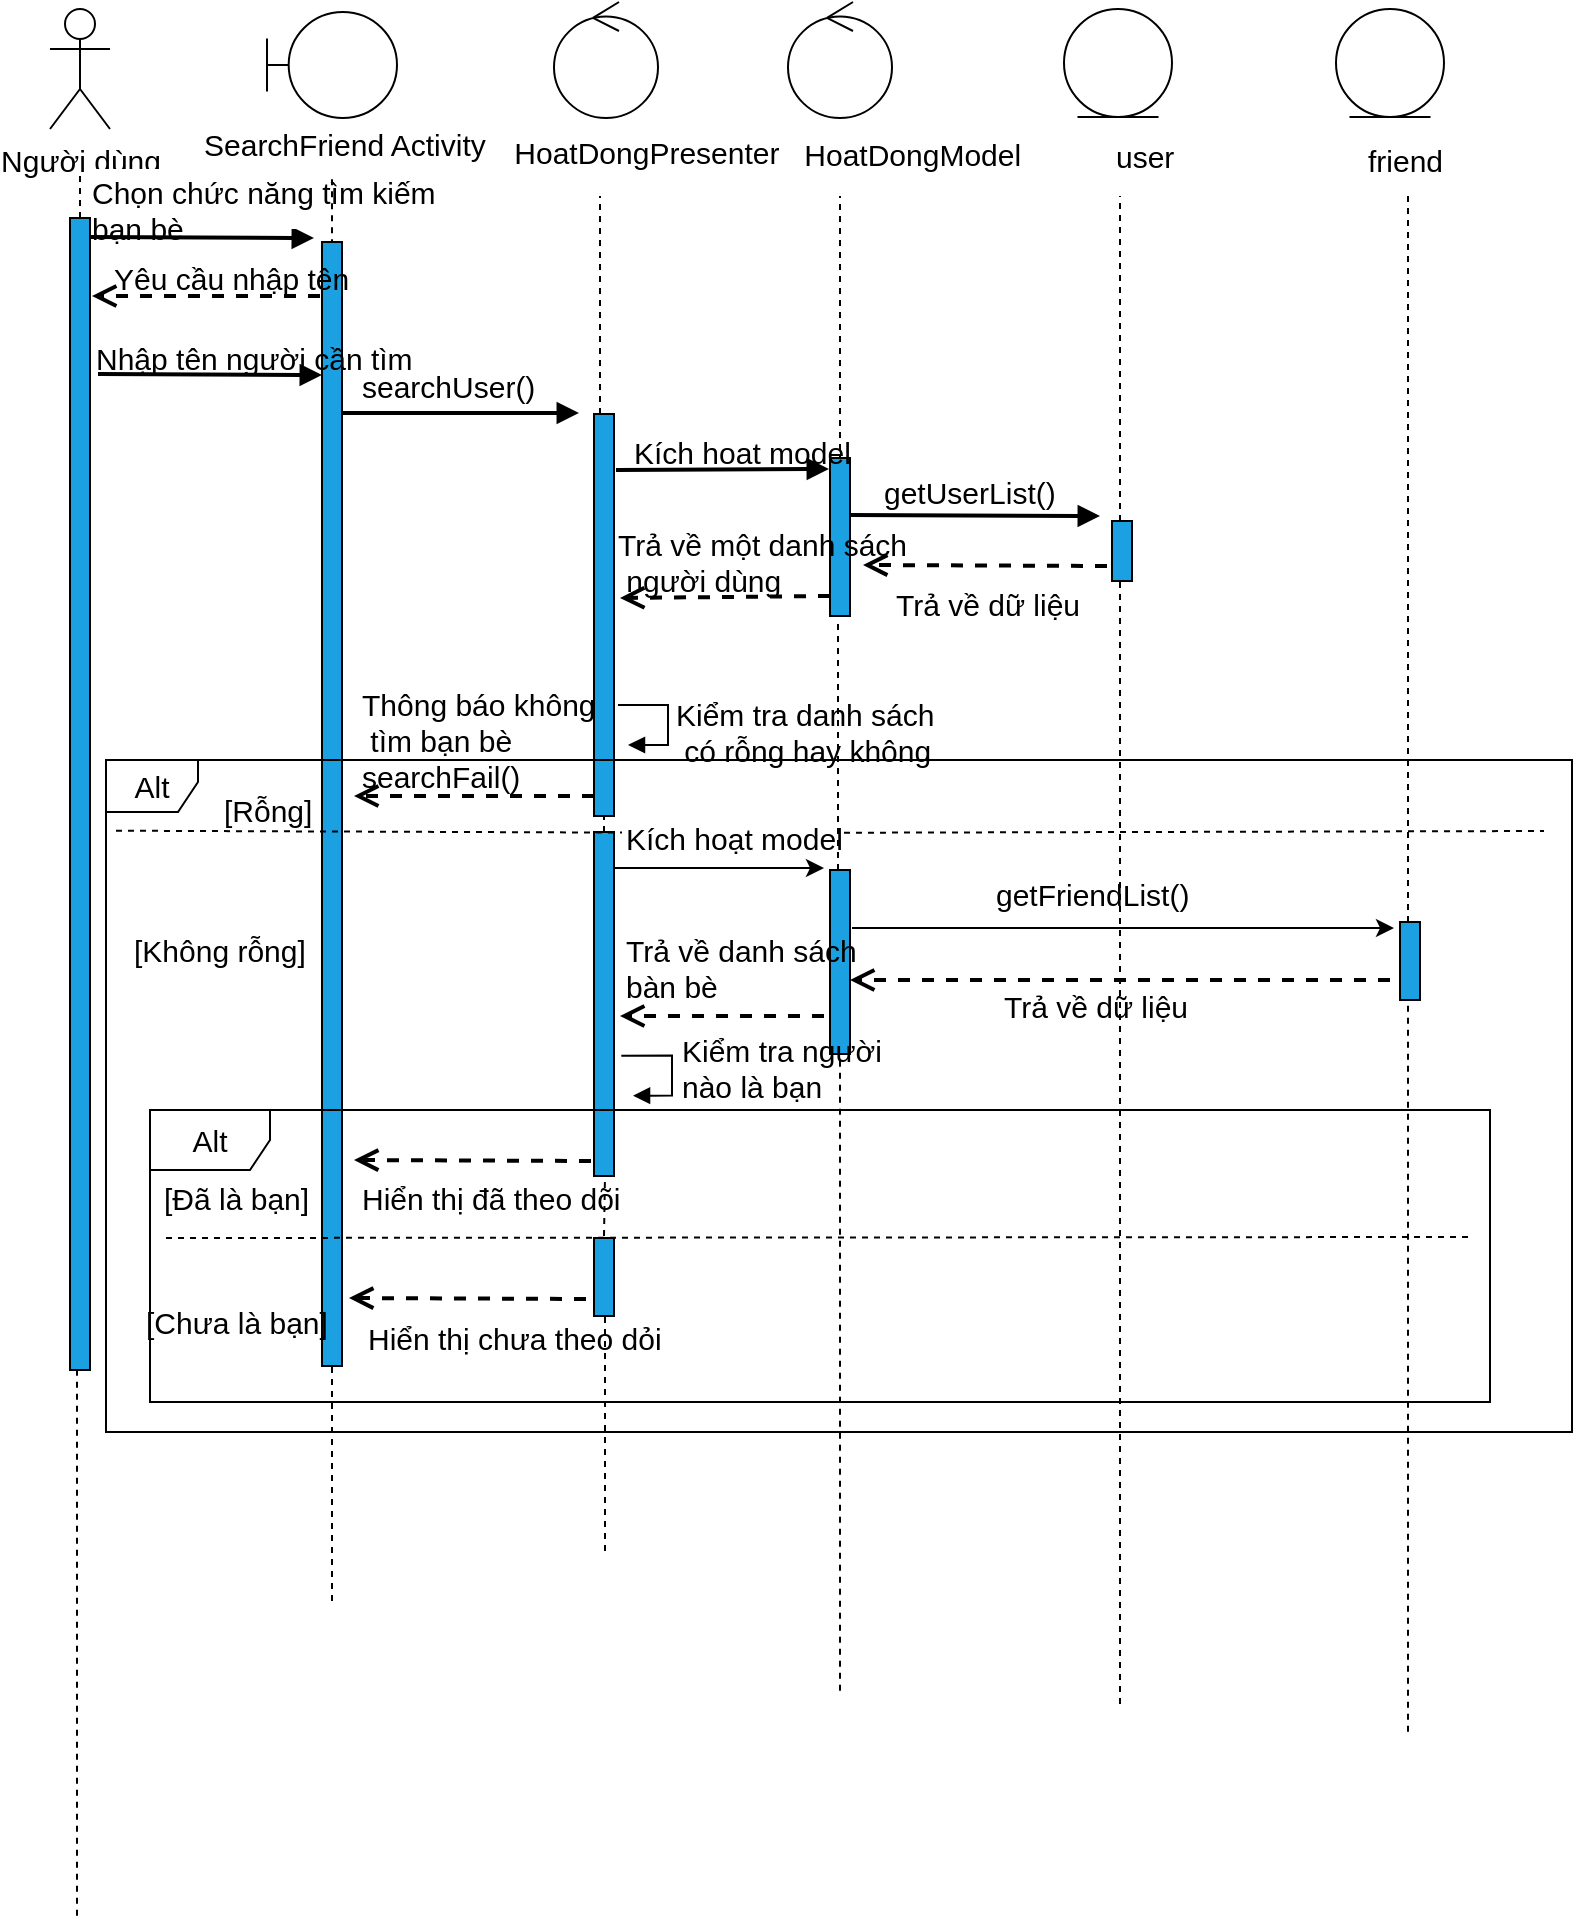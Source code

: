<mxfile version="10.7.5" type="device"><diagram id="r09ktSwVPe691GNF-ul3" name="Page-1"><mxGraphModel dx="1520" dy="751" grid="0" gridSize="10" guides="1" tooltips="1" connect="1" arrows="1" fold="1" page="0" pageScale="1" pageWidth="850" pageHeight="1100" math="0" shadow="0"><root><mxCell id="0"/><mxCell id="1" parent="0"/><mxCell id="7EmOdUinisd6qdDos4VN-1" value="Người dùng" style="shape=umlActor;verticalLabelPosition=bottom;labelBackgroundColor=#ffffff;verticalAlign=top;html=1;outlineConnect=0;fontSize=15;" parent="1" vertex="1"><mxGeometry x="125" y="46.5" width="30" height="60" as="geometry"/></mxCell><mxCell id="7EmOdUinisd6qdDos4VN-2" value="" style="ellipse;shape=umlControl;whiteSpace=wrap;html=1;strokeColor=#000000;fontSize=15;" parent="1" vertex="1"><mxGeometry x="377" y="43" width="52" height="58" as="geometry"/></mxCell><mxCell id="7EmOdUinisd6qdDos4VN-3" value="&amp;nbsp;HoatDongPresenter" style="text;html=1;resizable=0;points=[];autosize=1;align=left;verticalAlign=top;spacingTop=-4;fontSize=15;" parent="1" vertex="1"><mxGeometry x="351" y="106.5" width="120" height="20" as="geometry"/></mxCell><mxCell id="7EmOdUinisd6qdDos4VN-4" value="" style="shape=umlBoundary;whiteSpace=wrap;html=1;strokeColor=#000000;fontSize=15;" parent="1" vertex="1"><mxGeometry x="233.5" y="48" width="65" height="53" as="geometry"/></mxCell><mxCell id="7EmOdUinisd6qdDos4VN-5" value="SearchFriend Activity" style="text;html=1;resizable=0;points=[];autosize=1;align=left;verticalAlign=top;spacingTop=-4;fontSize=15;" parent="1" vertex="1"><mxGeometry x="199.5" y="103" width="142" height="17" as="geometry"/></mxCell><mxCell id="7EmOdUinisd6qdDos4VN-6" value="" style="ellipse;shape=umlEntity;whiteSpace=wrap;html=1;strokeColor=#000000;fontSize=15;" parent="1" vertex="1"><mxGeometry x="632" y="46.5" width="54" height="54" as="geometry"/></mxCell><mxCell id="7EmOdUinisd6qdDos4VN-7" value="&amp;nbsp;HoatDongModel" style="text;html=1;resizable=0;points=[];autosize=1;align=left;verticalAlign=top;spacingTop=-4;fontSize=15;" parent="1" vertex="1"><mxGeometry x="496" y="107.5" width="110" height="20" as="geometry"/></mxCell><mxCell id="7EmOdUinisd6qdDos4VN-8" value="" style="endArrow=block;endFill=1;endSize=6;html=1;strokeWidth=2;fontSize=15;" parent="1" edge="1"><mxGeometry width="100" relative="1" as="geometry"><mxPoint x="145" y="160.5" as="sourcePoint"/><mxPoint x="257" y="161" as="targetPoint"/></mxGeometry></mxCell><mxCell id="7EmOdUinisd6qdDos4VN-9" value="" style="ellipse;shape=umlControl;whiteSpace=wrap;html=1;strokeColor=#000000;fontSize=15;" parent="1" vertex="1"><mxGeometry x="494" y="43" width="52" height="58" as="geometry"/></mxCell><mxCell id="7EmOdUinisd6qdDos4VN-10" value="user" style="text;html=1;resizable=0;points=[];autosize=1;align=left;verticalAlign=top;spacingTop=-4;fontSize=15;" parent="1" vertex="1"><mxGeometry x="656" y="109" width="40" height="20" as="geometry"/></mxCell><mxCell id="7EmOdUinisd6qdDos4VN-11" value="" style="endArrow=block;endFill=1;endSize=6;html=1;strokeWidth=2;fontSize=15;" parent="1" edge="1"><mxGeometry width="100" relative="1" as="geometry"><mxPoint x="270.5" y="248.5" as="sourcePoint"/><mxPoint x="389.5" y="248.5" as="targetPoint"/></mxGeometry></mxCell><mxCell id="7EmOdUinisd6qdDos4VN-12" value="Chọn chức năng tìm kiếm&lt;br style=&quot;font-size: 15px;&quot;&gt;bạn bè&lt;br style=&quot;font-size: 15px;&quot;&gt;" style="text;html=1;resizable=0;points=[];autosize=1;align=left;verticalAlign=top;spacingTop=-4;fillColor=#ffffff;fontSize=15;" parent="1" vertex="1"><mxGeometry x="143.5" y="126.5" width="150" height="30" as="geometry"/></mxCell><mxCell id="7EmOdUinisd6qdDos4VN-13" value="searchUser()" style="text;html=1;resizable=0;points=[];autosize=1;align=left;verticalAlign=top;spacingTop=-4;fontSize=15;" parent="1" vertex="1"><mxGeometry x="278.5" y="223.5" width="80" height="20" as="geometry"/></mxCell><mxCell id="7EmOdUinisd6qdDos4VN-14" value="" style="endArrow=block;endFill=1;endSize=6;html=1;strokeWidth=2;fontSize=15;" parent="1" edge="1"><mxGeometry width="100" relative="1" as="geometry"><mxPoint x="525" y="299.5" as="sourcePoint"/><mxPoint x="650" y="300" as="targetPoint"/></mxGeometry></mxCell><mxCell id="7EmOdUinisd6qdDos4VN-15" value="" style="endArrow=none;dashed=1;html=1;strokeWidth=1;fontSize=15;" parent="1" source="7EmOdUinisd6qdDos4VN-16" edge="1"><mxGeometry width="50" height="50" relative="1" as="geometry"><mxPoint x="140" y="520" as="sourcePoint"/><mxPoint x="140" y="130" as="targetPoint"/></mxGeometry></mxCell><mxCell id="7EmOdUinisd6qdDos4VN-16" value="" style="html=1;points=[];perimeter=orthogonalPerimeter;fillColor=#1ba1e2;strokeColor=#000000;fontColor=#ffffff;fontSize=15;" parent="1" vertex="1"><mxGeometry x="135" y="151" width="10" height="576" as="geometry"/></mxCell><mxCell id="7EmOdUinisd6qdDos4VN-18" value="" style="endArrow=none;dashed=1;html=1;strokeWidth=1;exitX=0.5;exitY=0.003;exitDx=0;exitDy=0;exitPerimeter=0;fontSize=15;" parent="1" source="7EmOdUinisd6qdDos4VN-19" edge="1"><mxGeometry width="50" height="50" relative="1" as="geometry"><mxPoint x="266" y="520" as="sourcePoint"/><mxPoint x="266" y="131" as="targetPoint"/></mxGeometry></mxCell><mxCell id="7EmOdUinisd6qdDos4VN-19" value="" style="html=1;points=[];perimeter=orthogonalPerimeter;fillColor=#1ba1e2;strokeColor=#000000;fontColor=#ffffff;fontSize=15;" parent="1" vertex="1"><mxGeometry x="261" y="163" width="10" height="562" as="geometry"/></mxCell><mxCell id="7EmOdUinisd6qdDos4VN-21" value="" style="endArrow=none;dashed=1;html=1;strokeWidth=1;fontSize=15;" parent="1" source="7EmOdUinisd6qdDos4VN-22" edge="1"><mxGeometry width="50" height="50" relative="1" as="geometry"><mxPoint x="400" y="520" as="sourcePoint"/><mxPoint x="400" y="140" as="targetPoint"/></mxGeometry></mxCell><mxCell id="7EmOdUinisd6qdDos4VN-22" value="" style="html=1;points=[];perimeter=orthogonalPerimeter;fillColor=#1ba1e2;strokeColor=#000000;fontColor=#ffffff;fontSize=15;" parent="1" vertex="1"><mxGeometry x="397" y="249" width="10" height="201" as="geometry"/></mxCell><mxCell id="7EmOdUinisd6qdDos4VN-23" value="" style="endArrow=none;dashed=1;html=1;strokeWidth=1;fontSize=15;" parent="1" source="7EmOdUinisd6qdDos4VN-53" target="7EmOdUinisd6qdDos4VN-22" edge="1"><mxGeometry width="50" height="50" relative="1" as="geometry"><mxPoint x="400" y="574" as="sourcePoint"/><mxPoint x="400" y="140" as="targetPoint"/></mxGeometry></mxCell><mxCell id="7EmOdUinisd6qdDos4VN-24" value="" style="endArrow=none;dashed=1;html=1;strokeWidth=1;exitX=1.05;exitY=1.125;exitDx=0;exitDy=0;exitPerimeter=0;fontSize=15;" parent="1" source="7EmOdUinisd6qdDos4VN-38" edge="1"><mxGeometry width="50" height="50" relative="1" as="geometry"><mxPoint x="520" y="214" as="sourcePoint"/><mxPoint x="520" y="140" as="targetPoint"/></mxGeometry></mxCell><mxCell id="7EmOdUinisd6qdDos4VN-25" value="" style="endArrow=none;dashed=1;html=1;strokeWidth=1;fontSize=15;" parent="1" source="7EmOdUinisd6qdDos4VN-34" edge="1"><mxGeometry width="50" height="50" relative="1" as="geometry"><mxPoint x="660" y="450" as="sourcePoint"/><mxPoint x="660" y="140" as="targetPoint"/></mxGeometry></mxCell><mxCell id="7EmOdUinisd6qdDos4VN-26" value="" style="html=1;verticalAlign=bottom;endArrow=open;dashed=1;endSize=8;strokeWidth=2;fontSize=15;" parent="1" edge="1"><mxGeometry relative="1" as="geometry"><mxPoint x="653.5" y="325" as="sourcePoint"/><mxPoint x="531.5" y="324.5" as="targetPoint"/></mxGeometry></mxCell><mxCell id="7EmOdUinisd6qdDos4VN-27" value="" style="html=1;verticalAlign=bottom;endArrow=open;dashed=1;endSize=8;strokeWidth=2;fontSize=15;" parent="1" edge="1"><mxGeometry relative="1" as="geometry"><mxPoint x="515" y="340" as="sourcePoint"/><mxPoint x="410" y="341" as="targetPoint"/></mxGeometry></mxCell><mxCell id="7EmOdUinisd6qdDos4VN-28" value="getUserList()" style="text;html=1;resizable=0;points=[];autosize=1;align=left;verticalAlign=top;spacingTop=-4;fontSize=15;" parent="1" vertex="1"><mxGeometry x="540" y="276.5" width="80" height="20" as="geometry"/></mxCell><mxCell id="7EmOdUinisd6qdDos4VN-29" value="Trả về dữ liệu" style="text;html=1;resizable=0;points=[];autosize=1;align=left;verticalAlign=top;spacingTop=-4;fontSize=15;" parent="1" vertex="1"><mxGeometry x="546" y="332.5" width="90" height="20" as="geometry"/></mxCell><mxCell id="7EmOdUinisd6qdDos4VN-30" value="" style="html=1;verticalAlign=bottom;endArrow=open;dashed=1;endSize=8;strokeWidth=2;fontSize=15;" parent="1" edge="1"><mxGeometry relative="1" as="geometry"><mxPoint x="397" y="440" as="sourcePoint"/><mxPoint x="277" y="440" as="targetPoint"/></mxGeometry></mxCell><mxCell id="7EmOdUinisd6qdDos4VN-31" value="" style="endArrow=block;endFill=1;endSize=6;html=1;strokeWidth=2;fontSize=15;" parent="1" edge="1"><mxGeometry width="100" relative="1" as="geometry"><mxPoint x="408" y="277" as="sourcePoint"/><mxPoint x="514.5" y="276.5" as="targetPoint"/></mxGeometry></mxCell><mxCell id="7EmOdUinisd6qdDos4VN-32" value="" style="html=1;points=[];perimeter=orthogonalPerimeter;fillColor=#1ba1e2;strokeColor=#000000;fontColor=#ffffff;fontSize=15;" parent="1" vertex="1"><mxGeometry x="515" y="271" width="10" height="79" as="geometry"/></mxCell><mxCell id="7EmOdUinisd6qdDos4VN-34" value="" style="html=1;points=[];perimeter=orthogonalPerimeter;fillColor=#1ba1e2;strokeColor=#000000;fontColor=#ffffff;fontSize=15;" parent="1" vertex="1"><mxGeometry x="656" y="302.5" width="10" height="30" as="geometry"/></mxCell><mxCell id="7EmOdUinisd6qdDos4VN-35" value="" style="endArrow=none;dashed=1;html=1;strokeWidth=1;fontSize=15;" parent="1" target="7EmOdUinisd6qdDos4VN-34" edge="1"><mxGeometry width="50" height="50" relative="1" as="geometry"><mxPoint x="660" y="894" as="sourcePoint"/><mxPoint x="660" y="140" as="targetPoint"/></mxGeometry></mxCell><mxCell id="7EmOdUinisd6qdDos4VN-36" value="Trả về một danh sách&lt;br style=&quot;font-size: 15px;&quot;&gt;&amp;nbsp;người dùng" style="text;html=1;resizable=0;points=[];autosize=1;align=left;verticalAlign=top;spacingTop=-4;fillColor=none;fontSize=15;" parent="1" vertex="1"><mxGeometry x="407" y="302.5" width="130" height="30" as="geometry"/></mxCell><mxCell id="7EmOdUinisd6qdDos4VN-38" value="Kích hoat model" style="text;html=1;resizable=0;points=[];autosize=1;align=left;verticalAlign=top;spacingTop=-4;fontSize=15;" parent="1" vertex="1"><mxGeometry x="415" y="256.5" width="100" height="20" as="geometry"/></mxCell><mxCell id="7EmOdUinisd6qdDos4VN-39" value="" style="html=1;verticalAlign=bottom;endArrow=open;dashed=1;endSize=8;strokeWidth=2;fontSize=15;" parent="1" edge="1"><mxGeometry relative="1" as="geometry"><mxPoint x="260" y="190" as="sourcePoint"/><mxPoint x="146" y="190" as="targetPoint"/></mxGeometry></mxCell><mxCell id="7EmOdUinisd6qdDos4VN-40" value="Yêu cầu nhập tên" style="text;html=1;resizable=0;points=[];autosize=1;align=left;verticalAlign=top;spacingTop=-4;fontSize=15;" parent="1" vertex="1"><mxGeometry x="155" y="170" width="110" height="20" as="geometry"/></mxCell><mxCell id="7EmOdUinisd6qdDos4VN-41" value="" style="endArrow=block;endFill=1;endSize=6;html=1;strokeWidth=2;fontSize=15;" parent="1" edge="1"><mxGeometry width="100" relative="1" as="geometry"><mxPoint x="149" y="229" as="sourcePoint"/><mxPoint x="261" y="229.5" as="targetPoint"/></mxGeometry></mxCell><mxCell id="7EmOdUinisd6qdDos4VN-42" value="Nhập tên người cần tìm" style="text;html=1;resizable=0;points=[];autosize=1;align=left;verticalAlign=top;spacingTop=-4;fontSize=15;" parent="1" vertex="1"><mxGeometry x="146" y="209.5" width="140" height="20" as="geometry"/></mxCell><mxCell id="7EmOdUinisd6qdDos4VN-47" value="Kiểm tra danh sách&lt;br style=&quot;font-size: 15px;&quot;&gt;&amp;nbsp;có rỗng hay không" style="text;html=1;resizable=0;points=[];autosize=1;align=left;verticalAlign=top;spacingTop=-4;fillColor=#ffffff;fontSize=15;" parent="1" vertex="1"><mxGeometry x="436" y="387.5" width="120" height="30" as="geometry"/></mxCell><mxCell id="7EmOdUinisd6qdDos4VN-52" value="Thông báo không&lt;br style=&quot;font-size: 15px;&quot;&gt;&amp;nbsp;tìm bạn bè&lt;br style=&quot;font-size: 15px;&quot;&gt;searchFail()&lt;br style=&quot;font-size: 15px;&quot;&gt;" style="text;html=1;resizable=0;points=[];autosize=1;align=left;verticalAlign=top;spacingTop=-4;fontSize=15;" parent="1" vertex="1"><mxGeometry x="279" y="382.5" width="110" height="40" as="geometry"/></mxCell><mxCell id="7EmOdUinisd6qdDos4VN-53" value="" style="html=1;points=[];perimeter=orthogonalPerimeter;fillColor=#1ba1e2;strokeColor=#000000;fontColor=#ffffff;fontSize=15;" parent="1" vertex="1"><mxGeometry x="397" y="458" width="10" height="172" as="geometry"/></mxCell><mxCell id="TvRbEgBUc4oldI8cnl12-3" value="" style="edgeStyle=orthogonalEdgeStyle;html=1;align=left;spacingLeft=2;endArrow=block;rounded=0;entryX=1;entryY=0;strokeWidth=1;fontSize=15;" parent="1" edge="1"><mxGeometry relative="1" as="geometry"><mxPoint x="409" y="394.5" as="sourcePoint"/><Array as="points"><mxPoint x="434" y="394.5"/></Array><mxPoint x="414" y="414.5" as="targetPoint"/></mxGeometry></mxCell><mxCell id="TvRbEgBUc4oldI8cnl12-12" value="" style="endArrow=none;dashed=1;html=1;fontSize=15;" parent="1" edge="1"><mxGeometry width="50" height="50" relative="1" as="geometry"><mxPoint x="159.5" y="457.5" as="sourcePoint"/><mxPoint x="159.231" y="458" as="targetPoint"/></mxGeometry></mxCell><mxCell id="TvRbEgBUc4oldI8cnl12-21" value="" style="endArrow=none;dashed=1;html=1;strokeWidth=1;fontSize=15;" parent="1" edge="1" source="S6A8oVRPb4ThlTivleTW-10"><mxGeometry width="50" height="50" relative="1" as="geometry"><mxPoint x="519" y="664" as="sourcePoint"/><mxPoint x="519" y="352.5" as="targetPoint"/></mxGeometry></mxCell><mxCell id="TvRbEgBUc4oldI8cnl12-22" value="" style="endArrow=none;dashed=1;html=1;strokeWidth=1;fontSize=15;" parent="1" edge="1"><mxGeometry width="50" height="50" relative="1" as="geometry"><mxPoint x="138.5" y="999.929" as="sourcePoint"/><mxPoint x="138.5" y="725" as="targetPoint"/><Array as="points"><mxPoint x="138.5" y="788"/></Array></mxGeometry></mxCell><mxCell id="S6A8oVRPb4ThlTivleTW-1" value="" style="ellipse;shape=umlEntity;whiteSpace=wrap;html=1;strokeColor=#000000;fontSize=15;" vertex="1" parent="1"><mxGeometry x="768" y="46.5" width="54" height="54" as="geometry"/></mxCell><mxCell id="S6A8oVRPb4ThlTivleTW-2" value="friend" style="text;html=1;resizable=0;points=[];autosize=1;align=left;verticalAlign=top;spacingTop=-4;fontSize=15;" vertex="1" parent="1"><mxGeometry x="782" y="110.5" width="45" height="17" as="geometry"/></mxCell><mxCell id="S6A8oVRPb4ThlTivleTW-3" value="" style="endArrow=none;dashed=1;html=1;strokeWidth=1;fontSize=15;" edge="1" parent="1" source="S6A8oVRPb4ThlTivleTW-5"><mxGeometry width="50" height="50" relative="1" as="geometry"><mxPoint x="803.5" y="678.5" as="sourcePoint"/><mxPoint x="804.0" y="137.5" as="targetPoint"/></mxGeometry></mxCell><mxCell id="S6A8oVRPb4ThlTivleTW-4" value="" style="endArrow=classic;html=1;fontSize=15;" edge="1" parent="1" source="7EmOdUinisd6qdDos4VN-53"><mxGeometry width="50" height="50" relative="1" as="geometry"><mxPoint x="599" y="526" as="sourcePoint"/><mxPoint x="512" y="476" as="targetPoint"/></mxGeometry></mxCell><mxCell id="S6A8oVRPb4ThlTivleTW-5" value="" style="html=1;points=[];perimeter=orthogonalPerimeter;fillColor=#1ba1e2;strokeColor=#000000;fontColor=#ffffff;fontSize=15;" vertex="1" parent="1"><mxGeometry x="800" y="503" width="10" height="39" as="geometry"/></mxCell><mxCell id="S6A8oVRPb4ThlTivleTW-6" value="" style="endArrow=none;dashed=1;html=1;strokeWidth=1;fontSize=15;" edge="1" parent="1" target="S6A8oVRPb4ThlTivleTW-5"><mxGeometry width="50" height="50" relative="1" as="geometry"><mxPoint x="804" y="907.857" as="sourcePoint"/><mxPoint x="804.0" y="137.5" as="targetPoint"/></mxGeometry></mxCell><mxCell id="S6A8oVRPb4ThlTivleTW-10" value="" style="html=1;points=[];perimeter=orthogonalPerimeter;fillColor=#1ba1e2;strokeColor=#000000;fontColor=#ffffff;fontSize=15;" vertex="1" parent="1"><mxGeometry x="515" y="477" width="10" height="92" as="geometry"/></mxCell><mxCell id="S6A8oVRPb4ThlTivleTW-12" value="" style="endArrow=classic;html=1;fontSize=15;" edge="1" parent="1"><mxGeometry width="50" height="50" relative="1" as="geometry"><mxPoint x="526" y="506" as="sourcePoint"/><mxPoint x="797" y="506" as="targetPoint"/></mxGeometry></mxCell><mxCell id="S6A8oVRPb4ThlTivleTW-15" value="" style="html=1;verticalAlign=bottom;endArrow=open;dashed=1;endSize=8;strokeWidth=2;fontSize=15;" edge="1" parent="1" target="S6A8oVRPb4ThlTivleTW-10"><mxGeometry relative="1" as="geometry"><mxPoint x="795" y="532" as="sourcePoint"/><mxPoint x="675" y="532" as="targetPoint"/></mxGeometry></mxCell><mxCell id="S6A8oVRPb4ThlTivleTW-16" value="" style="html=1;verticalAlign=bottom;endArrow=open;dashed=1;endSize=8;strokeWidth=2;fontSize=15;" edge="1" parent="1"><mxGeometry relative="1" as="geometry"><mxPoint x="512" y="550" as="sourcePoint"/><mxPoint x="410" y="550" as="targetPoint"/></mxGeometry></mxCell><mxCell id="S6A8oVRPb4ThlTivleTW-17" value="" style="edgeStyle=orthogonalEdgeStyle;html=1;align=left;spacingLeft=2;endArrow=block;rounded=0;entryX=1;entryY=0;strokeWidth=1;fontSize=15;" edge="1" parent="1"><mxGeometry relative="1" as="geometry"><mxPoint x="410.647" y="569.824" as="sourcePoint"/><Array as="points"><mxPoint x="436" y="569.5"/></Array><mxPoint x="416.529" y="589.824" as="targetPoint"/></mxGeometry></mxCell><mxCell id="S6A8oVRPb4ThlTivleTW-18" value="" style="html=1;verticalAlign=bottom;endArrow=open;dashed=1;endSize=8;strokeWidth=2;fontSize=15;" edge="1" parent="1"><mxGeometry relative="1" as="geometry"><mxPoint x="395.5" y="622.5" as="sourcePoint"/><mxPoint x="277" y="622" as="targetPoint"/></mxGeometry></mxCell><mxCell id="S6A8oVRPb4ThlTivleTW-19" value="" style="html=1;points=[];perimeter=orthogonalPerimeter;fillColor=#1ba1e2;strokeColor=#000000;fontColor=#ffffff;fontSize=15;" vertex="1" parent="1"><mxGeometry x="397" y="661" width="10" height="39" as="geometry"/></mxCell><mxCell id="S6A8oVRPb4ThlTivleTW-20" value="" style="html=1;verticalAlign=bottom;endArrow=open;dashed=1;endSize=8;strokeWidth=2;fontSize=15;" edge="1" parent="1"><mxGeometry relative="1" as="geometry"><mxPoint x="393" y="691.5" as="sourcePoint"/><mxPoint x="274.5" y="691" as="targetPoint"/></mxGeometry></mxCell><mxCell id="S6A8oVRPb4ThlTivleTW-21" value="" style="endArrow=none;dashed=1;html=1;strokeWidth=1;fontSize=15;" edge="1" parent="1"><mxGeometry width="50" height="50" relative="1" as="geometry"><mxPoint x="266" y="842.5" as="sourcePoint"/><mxPoint x="266" y="725" as="targetPoint"/><Array as="points"><mxPoint x="266" y="788"/></Array></mxGeometry></mxCell><mxCell id="S6A8oVRPb4ThlTivleTW-22" value="" style="endArrow=none;dashed=1;html=1;strokeWidth=1;fontSize=15;" edge="1" parent="1"><mxGeometry width="50" height="50" relative="1" as="geometry"><mxPoint x="402.5" y="817.5" as="sourcePoint"/><mxPoint x="402.5" y="700" as="targetPoint"/><Array as="points"><mxPoint x="402.5" y="763"/></Array></mxGeometry></mxCell><mxCell id="S6A8oVRPb4ThlTivleTW-23" value="" style="endArrow=none;dashed=1;html=1;strokeWidth=1;fontSize=15;" edge="1" parent="1"><mxGeometry width="50" height="50" relative="1" as="geometry"><mxPoint x="520" y="887.353" as="sourcePoint"/><mxPoint x="520" y="571.5" as="targetPoint"/><Array as="points"><mxPoint x="520" y="634.5"/></Array></mxGeometry></mxCell><mxCell id="S6A8oVRPb4ThlTivleTW-24" value="" style="endArrow=none;dashed=1;html=1;strokeWidth=1;fontSize=15;" edge="1" parent="1"><mxGeometry width="50" height="50" relative="1" as="geometry"><mxPoint x="402" y="660" as="sourcePoint"/><mxPoint x="402.5" y="630" as="targetPoint"/><Array as="points"/></mxGeometry></mxCell><mxCell id="S6A8oVRPb4ThlTivleTW-25" value="Alt" style="shape=umlFrame;whiteSpace=wrap;html=1;fontSize=15;width=46;height=26;" vertex="1" parent="1"><mxGeometry x="153" y="422" width="733" height="336" as="geometry"/></mxCell><mxCell id="S6A8oVRPb4ThlTivleTW-26" value="" style="endArrow=none;dashed=1;html=1;fontSize=15;" edge="1" parent="1" source="S6A8oVRPb4ThlTivleTW-7"><mxGeometry width="50" height="50" relative="1" as="geometry"><mxPoint x="158" y="457.357" as="sourcePoint"/><mxPoint x="872" y="457.5" as="targetPoint"/></mxGeometry></mxCell><mxCell id="S6A8oVRPb4ThlTivleTW-27" value="Alt" style="shape=umlFrame;whiteSpace=wrap;html=1;fontSize=15;" vertex="1" parent="1"><mxGeometry x="175" y="597" width="670" height="146" as="geometry"/></mxCell><mxCell id="S6A8oVRPb4ThlTivleTW-28" value="getFriendList()" style="text;html=1;resizable=0;points=[];autosize=1;align=left;verticalAlign=top;spacingTop=-4;fontSize=15;" vertex="1" parent="1"><mxGeometry x="596" y="477.5" width="100" height="17" as="geometry"/></mxCell><mxCell id="S6A8oVRPb4ThlTivleTW-29" value="Trả về dữ liệu" style="text;html=1;resizable=0;points=[];autosize=1;align=left;verticalAlign=top;spacingTop=-4;fontSize=15;" vertex="1" parent="1"><mxGeometry x="600" y="533.5" width="96" height="17" as="geometry"/></mxCell><mxCell id="S6A8oVRPb4ThlTivleTW-30" value="Trả về danh sách&amp;nbsp;&lt;br style=&quot;font-size: 15px;&quot;&gt;bàn bè&lt;br style=&quot;font-size: 15px;&quot;&gt;" style="text;html=1;resizable=0;points=[];autosize=1;align=left;verticalAlign=top;spacingTop=-4;fontSize=15;" vertex="1" parent="1"><mxGeometry x="411" y="506" width="122" height="34" as="geometry"/></mxCell><mxCell id="S6A8oVRPb4ThlTivleTW-7" value="Kích hoạt model" style="text;html=1;resizable=0;points=[];autosize=1;align=left;verticalAlign=top;spacingTop=-4;fontSize=15;" vertex="1" parent="1"><mxGeometry x="411" y="450" width="111" height="17" as="geometry"/></mxCell><mxCell id="S6A8oVRPb4ThlTivleTW-34" value="" style="endArrow=none;dashed=1;html=1;fontSize=15;" edge="1" parent="1" target="S6A8oVRPb4ThlTivleTW-7"><mxGeometry width="50" height="50" relative="1" as="geometry"><mxPoint x="158" y="457.357" as="sourcePoint"/><mxPoint x="872" y="457.5" as="targetPoint"/></mxGeometry></mxCell><mxCell id="S6A8oVRPb4ThlTivleTW-35" value="Kiểm tra người &lt;br style=&quot;font-size: 15px;&quot;&gt;nào là bạn" style="text;html=1;resizable=0;points=[];autosize=1;align=left;verticalAlign=top;spacingTop=-4;fontSize=15;" vertex="1" parent="1"><mxGeometry x="439" y="556" width="107" height="34" as="geometry"/></mxCell><mxCell id="S6A8oVRPb4ThlTivleTW-36" value="" style="endArrow=none;dashed=1;html=1;fontSize=15;" edge="1" parent="1"><mxGeometry width="50" height="50" relative="1" as="geometry"><mxPoint x="183" y="661" as="sourcePoint"/><mxPoint x="835" y="660.5" as="targetPoint"/></mxGeometry></mxCell><mxCell id="S6A8oVRPb4ThlTivleTW-37" value="[Rỗng]" style="text;html=1;resizable=0;points=[];autosize=1;align=left;verticalAlign=top;spacingTop=-4;fontSize=15;" vertex="1" parent="1"><mxGeometry x="210" y="435.5" width="51" height="17" as="geometry"/></mxCell><mxCell id="S6A8oVRPb4ThlTivleTW-38" value="[Không rỗng]" style="text;html=1;resizable=0;points=[];autosize=1;align=left;verticalAlign=top;spacingTop=-4;fontSize=15;" vertex="1" parent="1"><mxGeometry x="165" y="505.5" width="90" height="17" as="geometry"/></mxCell><mxCell id="S6A8oVRPb4ThlTivleTW-39" value="[Đã là bạn]" style="text;html=1;resizable=0;points=[];autosize=1;align=left;verticalAlign=top;spacingTop=-4;fontSize=15;" vertex="1" parent="1"><mxGeometry x="179.5" y="630" width="78" height="17" as="geometry"/></mxCell><mxCell id="S6A8oVRPb4ThlTivleTW-40" value="[Chưa là bạn]" style="text;html=1;resizable=0;points=[];autosize=1;align=left;verticalAlign=top;spacingTop=-4;fontSize=15;" vertex="1" parent="1"><mxGeometry x="171" y="691.5" width="95" height="17" as="geometry"/></mxCell><mxCell id="S6A8oVRPb4ThlTivleTW-41" value="Hiển thị đã theo dõi" style="text;html=1;resizable=0;points=[];autosize=1;align=left;verticalAlign=top;spacingTop=-4;fontSize=15;" vertex="1" parent="1"><mxGeometry x="279" y="630" width="139" height="18" as="geometry"/></mxCell><mxCell id="S6A8oVRPb4ThlTivleTW-42" value="Hiển thị chưa theo dỏi" style="text;html=1;resizable=0;points=[];autosize=1;align=left;verticalAlign=top;spacingTop=-4;fontSize=15;" vertex="1" parent="1"><mxGeometry x="282" y="700" width="157" height="18" as="geometry"/></mxCell></root></mxGraphModel></diagram></mxfile>